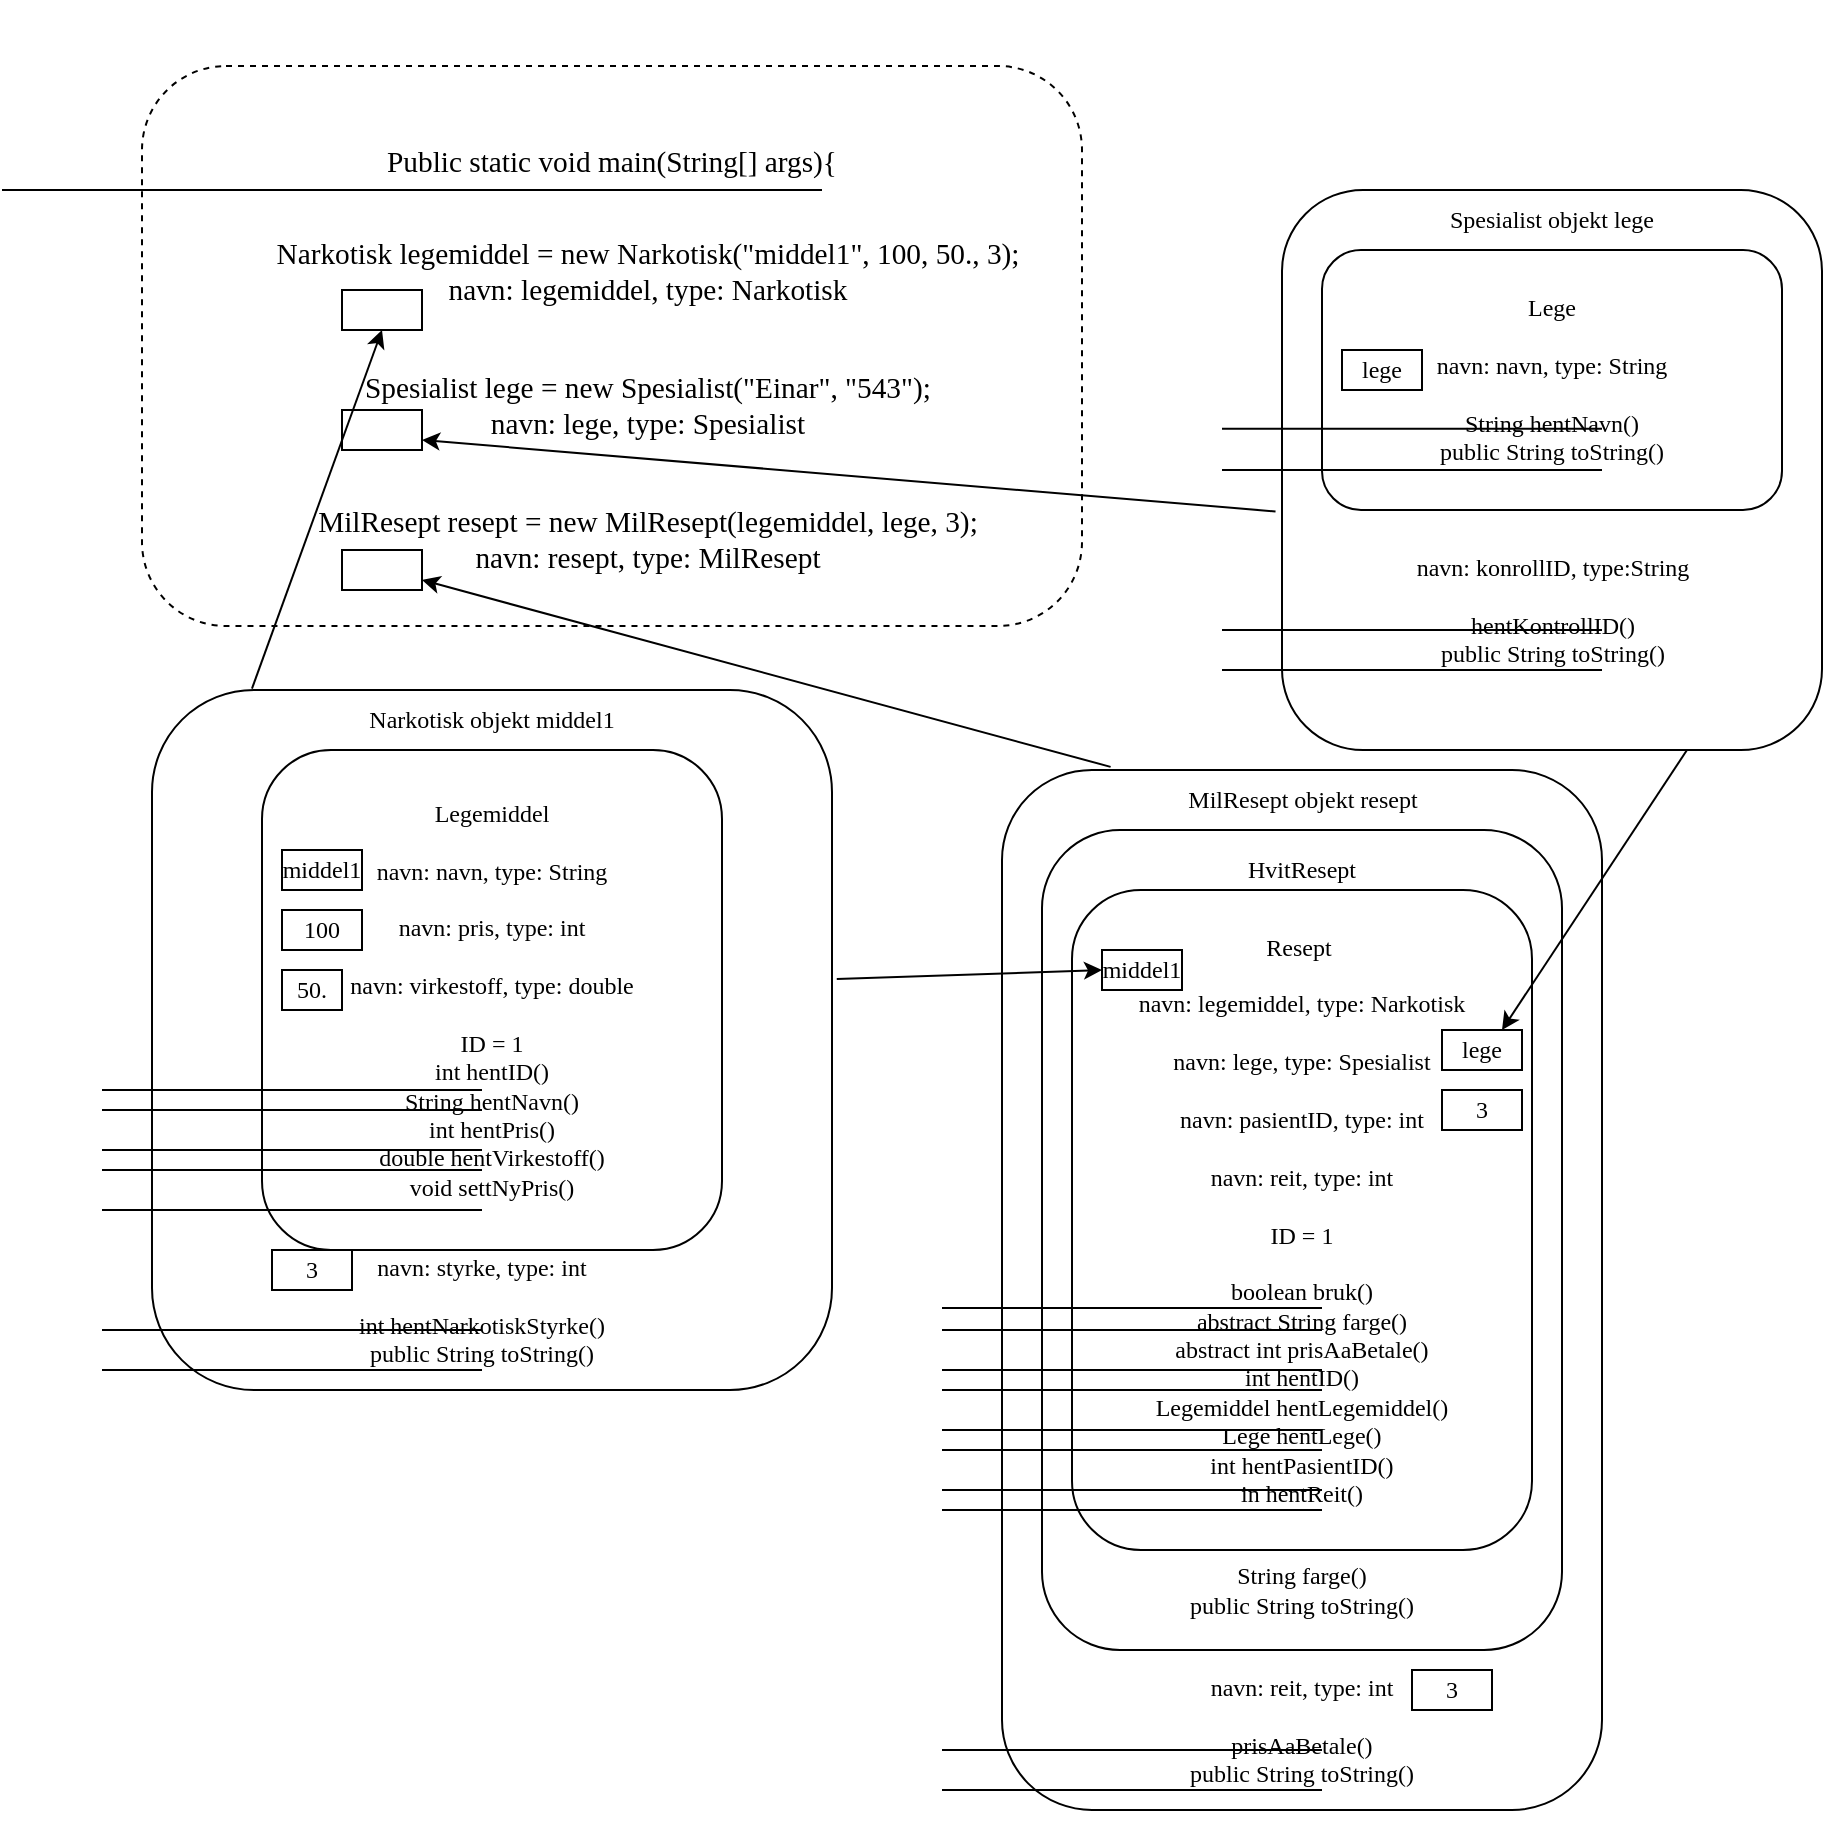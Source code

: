 <mxfile version="16.6.1" type="github">
  <diagram id="8dVjS0QiPwdIKLdyg-7M" name="Page-1">
    <mxGraphModel dx="1203" dy="686" grid="1" gridSize="10" guides="1" tooltips="1" connect="1" arrows="1" fold="1" page="1" pageScale="1" pageWidth="3300" pageHeight="4681" math="0" shadow="0">
      <root>
        <mxCell id="0" />
        <mxCell id="1" parent="0" />
        <mxCell id="KtyqESCiKDdo6HRXqUsq-66" value="" style="rounded=1;whiteSpace=wrap;html=1;fontFamily=Times New Roman;" vertex="1" parent="1">
          <mxGeometry x="660" y="1140" width="300" height="520" as="geometry" />
        </mxCell>
        <mxCell id="KtyqESCiKDdo6HRXqUsq-62" value="" style="rounded=1;whiteSpace=wrap;html=1;fontFamily=Times New Roman;" vertex="1" parent="1">
          <mxGeometry x="680" y="1170" width="260" height="410" as="geometry" />
        </mxCell>
        <mxCell id="KtyqESCiKDdo6HRXqUsq-44" value="" style="rounded=1;whiteSpace=wrap;html=1;fontFamily=Times New Roman;" vertex="1" parent="1">
          <mxGeometry x="800" y="850" width="270" height="280" as="geometry" />
        </mxCell>
        <mxCell id="KtyqESCiKDdo6HRXqUsq-22" value="" style="rounded=1;whiteSpace=wrap;html=1;fontFamily=Times New Roman;" vertex="1" parent="1">
          <mxGeometry x="235" y="1100" width="340" height="350" as="geometry" />
        </mxCell>
        <mxCell id="KtyqESCiKDdo6HRXqUsq-12" value="&lt;br&gt;&lt;br&gt;&lt;br&gt;&lt;br&gt;&lt;br&gt;&lt;span style=&quot;font-family: &amp;#34;calibri&amp;#34; ; font-size: 11pt&quot;&gt;Public static void main(String[] args){&lt;/span&gt;&lt;br&gt;&lt;br&gt;&lt;br&gt;&lt;p style=&quot;margin: 0in ; margin-left: 0.375in ; font-family: &amp;#34;calibri&amp;#34; ; font-size: 11.0pt&quot; lang=&quot;nb-NO&quot;&gt;Narkotisk legemiddel = new Narkotisk(&quot;middel1&quot;, 100, 50., 3);&lt;/p&gt;&lt;p style=&quot;margin: 0in ; margin-left: 0.375in ; font-family: &amp;#34;calibri&amp;#34; ; font-size: 11.0pt&quot; lang=&quot;nb-NO&quot;&gt;navn: legemiddel, type: Narkotisk&lt;/p&gt;&lt;p style=&quot;margin: 0in ; margin-left: 0.375in ; font-family: &amp;#34;calibri&amp;#34; ; font-size: 11.0pt&quot; lang=&quot;nb-NO&quot;&gt;&lt;br&gt;&lt;/p&gt;&lt;br&gt;&lt;p style=&quot;margin: 0in ; margin-left: 0.375in ; font-family: &amp;#34;calibri&amp;#34; ; font-size: 11.0pt&quot; lang=&quot;nb-NO&quot;&gt;Spesialist lege = new Spesialist(&quot;Einar&quot;, &quot;543&quot;);&lt;/p&gt;&lt;p style=&quot;margin: 0in ; margin-left: 0.375in ; font-family: &amp;#34;calibri&amp;#34; ; font-size: 11.0pt&quot; lang=&quot;nb-NO&quot;&gt;navn: lege, type: Spesialist&lt;/p&gt;&lt;p style=&quot;margin: 0in ; margin-left: 0.375in ; font-family: &amp;#34;calibri&amp;#34; ; font-size: 11.0pt&quot; lang=&quot;nb-NO&quot;&gt;&lt;br&gt;&lt;/p&gt;&lt;br&gt;&lt;p style=&quot;margin: 0in ; margin-left: 0.375in ; font-family: &amp;#34;calibri&amp;#34; ; font-size: 11.0pt&quot; lang=&quot;nb-NO&quot;&gt;MilResept resept = new MilResept(legemiddel, lege, 3);&lt;/p&gt;&lt;p style=&quot;margin: 0in ; margin-left: 0.375in ; font-family: &amp;#34;calibri&amp;#34; ; font-size: 11.0pt&quot; lang=&quot;nb-NO&quot;&gt;navn: resept, type: MilResept&lt;/p&gt;&lt;br&gt;&lt;br&gt;&lt;br&gt;&lt;br&gt;" style="rounded=1;whiteSpace=wrap;html=1;fontFamily=Times New Roman;dashed=1;" vertex="1" parent="1">
          <mxGeometry x="230" y="788" width="470" height="280" as="geometry" />
        </mxCell>
        <mxCell id="KtyqESCiKDdo6HRXqUsq-13" value="" style="rounded=0;whiteSpace=wrap;html=1;fontFamily=Times New Roman;" vertex="1" parent="1">
          <mxGeometry x="330" y="900" width="40" height="20" as="geometry" />
        </mxCell>
        <mxCell id="KtyqESCiKDdo6HRXqUsq-14" value="" style="rounded=0;whiteSpace=wrap;html=1;fontFamily=Times New Roman;" vertex="1" parent="1">
          <mxGeometry x="330" y="960" width="40" height="20" as="geometry" />
        </mxCell>
        <mxCell id="KtyqESCiKDdo6HRXqUsq-15" value="" style="rounded=0;whiteSpace=wrap;html=1;fontFamily=Times New Roman;" vertex="1" parent="1">
          <mxGeometry x="330" y="1030" width="40" height="20" as="geometry" />
        </mxCell>
        <mxCell id="KtyqESCiKDdo6HRXqUsq-17" value="" style="endArrow=none;html=1;rounded=0;fontFamily=Times New Roman;" edge="1" parent="1">
          <mxGeometry width="50" height="50" relative="1" as="geometry">
            <mxPoint x="570" y="850" as="sourcePoint" />
            <mxPoint x="160" y="850" as="targetPoint" />
          </mxGeometry>
        </mxCell>
        <mxCell id="KtyqESCiKDdo6HRXqUsq-18" value="Legemiddel&lt;br&gt;&lt;br&gt;navn: navn, type: String&lt;br&gt;&lt;br&gt;navn: pris, type: int&lt;br&gt;&lt;br&gt;navn: virkestoff, type: double&lt;br&gt;&lt;br&gt;ID = 1&lt;br&gt;int hentID()&lt;br&gt;String hentNavn()&lt;br&gt;int hentPris()&lt;br&gt;double hentVirkestoff()&lt;br&gt;void settNyPris()&lt;br&gt;" style="rounded=1;whiteSpace=wrap;html=1;fontFamily=Times New Roman;" vertex="1" parent="1">
          <mxGeometry x="290" y="1130" width="230" height="250" as="geometry" />
        </mxCell>
        <mxCell id="KtyqESCiKDdo6HRXqUsq-19" value="middel1" style="rounded=0;whiteSpace=wrap;html=1;fontFamily=Times New Roman;" vertex="1" parent="1">
          <mxGeometry x="300" y="1180" width="40" height="20" as="geometry" />
        </mxCell>
        <mxCell id="KtyqESCiKDdo6HRXqUsq-20" value="100" style="rounded=0;whiteSpace=wrap;html=1;fontFamily=Times New Roman;" vertex="1" parent="1">
          <mxGeometry x="300" y="1210" width="40" height="20" as="geometry" />
        </mxCell>
        <mxCell id="KtyqESCiKDdo6HRXqUsq-21" value="50." style="rounded=0;whiteSpace=wrap;html=1;fontFamily=Times New Roman;" vertex="1" parent="1">
          <mxGeometry x="300" y="1240" width="30" height="20" as="geometry" />
        </mxCell>
        <mxCell id="KtyqESCiKDdo6HRXqUsq-23" value="Narkotisk objekt middel1" style="text;html=1;strokeColor=none;fillColor=none;align=center;verticalAlign=middle;whiteSpace=wrap;rounded=0;fontFamily=Times New Roman;" vertex="1" parent="1">
          <mxGeometry x="340" y="1100" width="130" height="30" as="geometry" />
        </mxCell>
        <mxCell id="KtyqESCiKDdo6HRXqUsq-24" value="" style="endArrow=none;html=1;rounded=0;fontFamily=Times New Roman;" edge="1" parent="1">
          <mxGeometry width="50" height="50" relative="1" as="geometry">
            <mxPoint x="400" y="1300" as="sourcePoint" />
            <mxPoint x="210" y="1300" as="targetPoint" />
          </mxGeometry>
        </mxCell>
        <mxCell id="KtyqESCiKDdo6HRXqUsq-25" value="" style="endArrow=none;html=1;rounded=0;fontFamily=Times New Roman;" edge="1" parent="1">
          <mxGeometry width="50" height="50" relative="1" as="geometry">
            <mxPoint x="400" y="1310" as="sourcePoint" />
            <mxPoint x="210" y="1310" as="targetPoint" />
          </mxGeometry>
        </mxCell>
        <mxCell id="KtyqESCiKDdo6HRXqUsq-26" value="" style="endArrow=none;html=1;rounded=0;fontFamily=Times New Roman;" edge="1" parent="1">
          <mxGeometry width="50" height="50" relative="1" as="geometry">
            <mxPoint x="400" y="1330" as="sourcePoint" />
            <mxPoint x="210" y="1330" as="targetPoint" />
          </mxGeometry>
        </mxCell>
        <mxCell id="KtyqESCiKDdo6HRXqUsq-27" value="" style="endArrow=none;html=1;rounded=0;fontFamily=Times New Roman;" edge="1" parent="1">
          <mxGeometry width="50" height="50" relative="1" as="geometry">
            <mxPoint x="400" y="1340" as="sourcePoint" />
            <mxPoint x="210" y="1340" as="targetPoint" />
          </mxGeometry>
        </mxCell>
        <mxCell id="KtyqESCiKDdo6HRXqUsq-28" value="" style="endArrow=none;html=1;rounded=0;fontFamily=Times New Roman;" edge="1" parent="1">
          <mxGeometry width="50" height="50" relative="1" as="geometry">
            <mxPoint x="400" y="1360" as="sourcePoint" />
            <mxPoint x="210" y="1360" as="targetPoint" />
          </mxGeometry>
        </mxCell>
        <mxCell id="KtyqESCiKDdo6HRXqUsq-29" value="navn: styrke, type: int&lt;br&gt;&lt;br&gt;int hentNarkotiskStyrke()&lt;br&gt;public String toString()" style="text;html=1;strokeColor=none;fillColor=none;align=center;verticalAlign=middle;whiteSpace=wrap;rounded=0;fontFamily=Times New Roman;" vertex="1" parent="1">
          <mxGeometry x="310" y="1380" width="180" height="60" as="geometry" />
        </mxCell>
        <mxCell id="KtyqESCiKDdo6HRXqUsq-31" value="" style="endArrow=none;html=1;rounded=0;fontFamily=Times New Roman;" edge="1" parent="1">
          <mxGeometry width="50" height="50" relative="1" as="geometry">
            <mxPoint x="400" y="1420" as="sourcePoint" />
            <mxPoint x="210" y="1420" as="targetPoint" />
          </mxGeometry>
        </mxCell>
        <mxCell id="KtyqESCiKDdo6HRXqUsq-32" value="" style="endArrow=none;html=1;rounded=0;fontFamily=Times New Roman;" edge="1" parent="1">
          <mxGeometry width="50" height="50" relative="1" as="geometry">
            <mxPoint x="400" y="1440" as="sourcePoint" />
            <mxPoint x="210" y="1440" as="targetPoint" />
          </mxGeometry>
        </mxCell>
        <mxCell id="KtyqESCiKDdo6HRXqUsq-33" value="3" style="rounded=0;whiteSpace=wrap;html=1;fontFamily=Times New Roman;" vertex="1" parent="1">
          <mxGeometry x="295" y="1380" width="40" height="20" as="geometry" />
        </mxCell>
        <mxCell id="KtyqESCiKDdo6HRXqUsq-34" value="" style="endArrow=classic;html=1;rounded=0;fontFamily=Times New Roman;entryX=0.5;entryY=1;entryDx=0;entryDy=0;exitX=0.147;exitY=-0.002;exitDx=0;exitDy=0;exitPerimeter=0;" edge="1" parent="1" source="KtyqESCiKDdo6HRXqUsq-22" target="KtyqESCiKDdo6HRXqUsq-13">
          <mxGeometry width="50" height="50" relative="1" as="geometry">
            <mxPoint x="160" y="920" as="sourcePoint" />
            <mxPoint x="170" y="920" as="targetPoint" />
          </mxGeometry>
        </mxCell>
        <mxCell id="KtyqESCiKDdo6HRXqUsq-38" value="Lege&lt;br&gt;&lt;br&gt;navn: navn, type: String&lt;br&gt;&lt;br&gt;String hentNavn()&lt;br&gt;public String toString()" style="rounded=1;whiteSpace=wrap;html=1;fontFamily=Times New Roman;" vertex="1" parent="1">
          <mxGeometry x="820" y="880" width="230" height="130" as="geometry" />
        </mxCell>
        <mxCell id="KtyqESCiKDdo6HRXqUsq-42" value="" style="endArrow=none;html=1;rounded=0;fontFamily=Times New Roman;" edge="1" parent="1">
          <mxGeometry width="50" height="50" relative="1" as="geometry">
            <mxPoint x="960" y="969.41" as="sourcePoint" />
            <mxPoint x="770" y="969.41" as="targetPoint" />
          </mxGeometry>
        </mxCell>
        <mxCell id="KtyqESCiKDdo6HRXqUsq-43" value="" style="endArrow=none;html=1;rounded=0;fontFamily=Times New Roman;" edge="1" parent="1">
          <mxGeometry width="50" height="50" relative="1" as="geometry">
            <mxPoint x="960" y="990.0" as="sourcePoint" />
            <mxPoint x="770" y="990.0" as="targetPoint" />
          </mxGeometry>
        </mxCell>
        <mxCell id="KtyqESCiKDdo6HRXqUsq-45" value="Spesialist objekt lege" style="text;html=1;strokeColor=none;fillColor=none;align=center;verticalAlign=middle;whiteSpace=wrap;rounded=0;fontFamily=Times New Roman;" vertex="1" parent="1">
          <mxGeometry x="865" y="850" width="140" height="30" as="geometry" />
        </mxCell>
        <mxCell id="KtyqESCiKDdo6HRXqUsq-46" value="navn: konrollID, type:String&lt;br&gt;&lt;br&gt;hentKontrollID()&lt;br&gt;public String toString()" style="text;html=1;strokeColor=none;fillColor=none;align=center;verticalAlign=middle;whiteSpace=wrap;rounded=0;fontFamily=Times New Roman;" vertex="1" parent="1">
          <mxGeometry x="842.5" y="1000" width="185" height="120" as="geometry" />
        </mxCell>
        <mxCell id="KtyqESCiKDdo6HRXqUsq-47" value="lege" style="rounded=0;whiteSpace=wrap;html=1;fontFamily=Times New Roman;" vertex="1" parent="1">
          <mxGeometry x="830" y="930" width="40" height="20" as="geometry" />
        </mxCell>
        <mxCell id="KtyqESCiKDdo6HRXqUsq-48" value="" style="endArrow=none;html=1;rounded=0;fontFamily=Times New Roman;" edge="1" parent="1">
          <mxGeometry width="50" height="50" relative="1" as="geometry">
            <mxPoint x="960" y="1070.0" as="sourcePoint" />
            <mxPoint x="770" y="1070.0" as="targetPoint" />
          </mxGeometry>
        </mxCell>
        <mxCell id="KtyqESCiKDdo6HRXqUsq-49" value="" style="endArrow=none;html=1;rounded=0;fontFamily=Times New Roman;" edge="1" parent="1">
          <mxGeometry width="50" height="50" relative="1" as="geometry">
            <mxPoint x="960" y="1090.0" as="sourcePoint" />
            <mxPoint x="770" y="1090.0" as="targetPoint" />
          </mxGeometry>
        </mxCell>
        <mxCell id="KtyqESCiKDdo6HRXqUsq-50" value="" style="endArrow=classic;html=1;rounded=0;fontFamily=Times New Roman;entryX=1;entryY=0.75;entryDx=0;entryDy=0;exitX=-0.012;exitY=0.574;exitDx=0;exitDy=0;exitPerimeter=0;" edge="1" parent="1" source="KtyqESCiKDdo6HRXqUsq-44" target="KtyqESCiKDdo6HRXqUsq-14">
          <mxGeometry width="50" height="50" relative="1" as="geometry">
            <mxPoint x="600" y="1100" as="sourcePoint" />
            <mxPoint x="650" y="1050" as="targetPoint" />
          </mxGeometry>
        </mxCell>
        <mxCell id="KtyqESCiKDdo6HRXqUsq-51" value="Resept&amp;nbsp;&lt;br&gt;&lt;br&gt;navn: legemiddel, type: Narkotisk&lt;br&gt;&lt;br&gt;navn: lege, type: Spesialist&lt;br&gt;&lt;br&gt;navn: pasientID, type: int&lt;br&gt;&lt;br&gt;navn: reit, type: int&lt;br&gt;&lt;br&gt;ID = 1&lt;br&gt;&lt;br&gt;boolean bruk()&lt;br&gt;abstract String farge()&lt;br&gt;abstract int prisAaBetale()&lt;br&gt;int hentID()&lt;br&gt;Legemiddel hentLegemiddel()&lt;br&gt;Lege hentLege()&lt;br&gt;int hentPasientID()&lt;br&gt;in hentReit()" style="rounded=1;whiteSpace=wrap;html=1;fontFamily=Times New Roman;" vertex="1" parent="1">
          <mxGeometry x="695" y="1200" width="230" height="330" as="geometry" />
        </mxCell>
        <mxCell id="KtyqESCiKDdo6HRXqUsq-53" value="" style="endArrow=none;html=1;rounded=0;fontFamily=Times New Roman;" edge="1" parent="1">
          <mxGeometry width="50" height="50" relative="1" as="geometry">
            <mxPoint x="820" y="1409" as="sourcePoint" />
            <mxPoint x="630" y="1409" as="targetPoint" />
          </mxGeometry>
        </mxCell>
        <mxCell id="KtyqESCiKDdo6HRXqUsq-54" value="" style="endArrow=none;html=1;rounded=0;fontFamily=Times New Roman;" edge="1" parent="1">
          <mxGeometry width="50" height="50" relative="1" as="geometry">
            <mxPoint x="820" y="1420" as="sourcePoint" />
            <mxPoint x="630" y="1420" as="targetPoint" />
          </mxGeometry>
        </mxCell>
        <mxCell id="KtyqESCiKDdo6HRXqUsq-55" value="" style="endArrow=none;html=1;rounded=0;fontFamily=Times New Roman;" edge="1" parent="1">
          <mxGeometry width="50" height="50" relative="1" as="geometry">
            <mxPoint x="820" y="1440" as="sourcePoint" />
            <mxPoint x="630.0" y="1440" as="targetPoint" />
          </mxGeometry>
        </mxCell>
        <mxCell id="KtyqESCiKDdo6HRXqUsq-56" value="" style="endArrow=none;html=1;rounded=0;fontFamily=Times New Roman;" edge="1" parent="1">
          <mxGeometry width="50" height="50" relative="1" as="geometry">
            <mxPoint x="820" y="1450" as="sourcePoint" />
            <mxPoint x="630.0" y="1450" as="targetPoint" />
          </mxGeometry>
        </mxCell>
        <mxCell id="KtyqESCiKDdo6HRXqUsq-57" value="" style="endArrow=none;html=1;rounded=0;fontFamily=Times New Roman;" edge="1" parent="1">
          <mxGeometry width="50" height="50" relative="1" as="geometry">
            <mxPoint x="820" y="1470" as="sourcePoint" />
            <mxPoint x="630.0" y="1470" as="targetPoint" />
          </mxGeometry>
        </mxCell>
        <mxCell id="KtyqESCiKDdo6HRXqUsq-58" value="" style="endArrow=none;html=1;rounded=0;fontFamily=Times New Roman;" edge="1" parent="1">
          <mxGeometry width="50" height="50" relative="1" as="geometry">
            <mxPoint x="820" y="1480" as="sourcePoint" />
            <mxPoint x="630.0" y="1480" as="targetPoint" />
          </mxGeometry>
        </mxCell>
        <mxCell id="KtyqESCiKDdo6HRXqUsq-59" value="" style="endArrow=none;html=1;rounded=0;fontFamily=Times New Roman;" edge="1" parent="1">
          <mxGeometry width="50" height="50" relative="1" as="geometry">
            <mxPoint x="820" y="1500" as="sourcePoint" />
            <mxPoint x="630.0" y="1500" as="targetPoint" />
          </mxGeometry>
        </mxCell>
        <mxCell id="KtyqESCiKDdo6HRXqUsq-60" value="" style="endArrow=none;html=1;rounded=0;fontFamily=Times New Roman;" edge="1" parent="1">
          <mxGeometry width="50" height="50" relative="1" as="geometry">
            <mxPoint x="820" y="1510" as="sourcePoint" />
            <mxPoint x="630.0" y="1510" as="targetPoint" />
          </mxGeometry>
        </mxCell>
        <mxCell id="KtyqESCiKDdo6HRXqUsq-63" value="HvitResept" style="text;html=1;strokeColor=none;fillColor=none;align=center;verticalAlign=middle;whiteSpace=wrap;rounded=0;fontFamily=Times New Roman;" vertex="1" parent="1">
          <mxGeometry x="740" y="1175" width="140" height="30" as="geometry" />
        </mxCell>
        <mxCell id="KtyqESCiKDdo6HRXqUsq-65" value="String farge()&lt;br&gt;public String toString()" style="text;html=1;strokeColor=none;fillColor=none;align=center;verticalAlign=middle;whiteSpace=wrap;rounded=0;fontFamily=Times New Roman;" vertex="1" parent="1">
          <mxGeometry x="720" y="1520" width="180" height="60" as="geometry" />
        </mxCell>
        <mxCell id="KtyqESCiKDdo6HRXqUsq-67" value="MilResept objekt resept" style="text;html=1;strokeColor=none;fillColor=none;align=center;verticalAlign=middle;whiteSpace=wrap;rounded=0;fontFamily=Times New Roman;" vertex="1" parent="1">
          <mxGeometry x="735.63" y="1140" width="148.75" height="30" as="geometry" />
        </mxCell>
        <mxCell id="KtyqESCiKDdo6HRXqUsq-68" value="navn: reit, type: int&lt;br&gt;&lt;br&gt;prisAaBetale()&lt;br&gt;public String toString()" style="text;html=1;strokeColor=none;fillColor=none;align=center;verticalAlign=middle;whiteSpace=wrap;rounded=0;fontFamily=Times New Roman;" vertex="1" parent="1">
          <mxGeometry x="690" y="1570" width="240" height="100" as="geometry" />
        </mxCell>
        <mxCell id="KtyqESCiKDdo6HRXqUsq-69" value="" style="endArrow=none;html=1;rounded=0;fontFamily=Times New Roman;" edge="1" parent="1">
          <mxGeometry width="50" height="50" relative="1" as="geometry">
            <mxPoint x="820" y="1630" as="sourcePoint" />
            <mxPoint x="630.0" y="1630" as="targetPoint" />
          </mxGeometry>
        </mxCell>
        <mxCell id="KtyqESCiKDdo6HRXqUsq-70" value="" style="endArrow=none;html=1;rounded=0;fontFamily=Times New Roman;" edge="1" parent="1">
          <mxGeometry width="50" height="50" relative="1" as="geometry">
            <mxPoint x="820" y="1650" as="sourcePoint" />
            <mxPoint x="630.0" y="1650" as="targetPoint" />
          </mxGeometry>
        </mxCell>
        <mxCell id="KtyqESCiKDdo6HRXqUsq-71" value="" style="endArrow=classic;html=1;rounded=0;fontFamily=Times New Roman;entryX=1;entryY=0.75;entryDx=0;entryDy=0;exitX=0.181;exitY=-0.003;exitDx=0;exitDy=0;exitPerimeter=0;" edge="1" parent="1" source="KtyqESCiKDdo6HRXqUsq-66" target="KtyqESCiKDdo6HRXqUsq-15">
          <mxGeometry width="50" height="50" relative="1" as="geometry">
            <mxPoint x="620" y="1010" as="sourcePoint" />
            <mxPoint x="670" y="960" as="targetPoint" />
          </mxGeometry>
        </mxCell>
        <mxCell id="KtyqESCiKDdo6HRXqUsq-72" value="middel1" style="rounded=0;whiteSpace=wrap;html=1;fontFamily=Times New Roman;" vertex="1" parent="1">
          <mxGeometry x="710" y="1230" width="40" height="20" as="geometry" />
        </mxCell>
        <mxCell id="KtyqESCiKDdo6HRXqUsq-73" value="lege" style="rounded=0;whiteSpace=wrap;html=1;fontFamily=Times New Roman;" vertex="1" parent="1">
          <mxGeometry x="880" y="1270" width="40" height="20" as="geometry" />
        </mxCell>
        <mxCell id="KtyqESCiKDdo6HRXqUsq-74" value="3" style="rounded=0;whiteSpace=wrap;html=1;fontFamily=Times New Roman;" vertex="1" parent="1">
          <mxGeometry x="880" y="1300" width="40" height="20" as="geometry" />
        </mxCell>
        <mxCell id="KtyqESCiKDdo6HRXqUsq-75" value="3" style="rounded=0;whiteSpace=wrap;html=1;fontFamily=Times New Roman;" vertex="1" parent="1">
          <mxGeometry x="865" y="1590" width="40" height="20" as="geometry" />
        </mxCell>
        <mxCell id="KtyqESCiKDdo6HRXqUsq-76" value="" style="endArrow=classic;html=1;rounded=0;fontFamily=Times New Roman;entryX=0;entryY=0.5;entryDx=0;entryDy=0;exitX=1.007;exitY=0.413;exitDx=0;exitDy=0;exitPerimeter=0;" edge="1" parent="1" source="KtyqESCiKDdo6HRXqUsq-22" target="KtyqESCiKDdo6HRXqUsq-72">
          <mxGeometry width="50" height="50" relative="1" as="geometry">
            <mxPoint x="580" y="1240" as="sourcePoint" />
            <mxPoint x="630" y="1190" as="targetPoint" />
          </mxGeometry>
        </mxCell>
        <mxCell id="KtyqESCiKDdo6HRXqUsq-77" value="" style="endArrow=classic;html=1;rounded=0;fontFamily=Times New Roman;exitX=0.75;exitY=1;exitDx=0;exitDy=0;entryX=0.75;entryY=0;entryDx=0;entryDy=0;" edge="1" parent="1" source="KtyqESCiKDdo6HRXqUsq-44" target="KtyqESCiKDdo6HRXqUsq-73">
          <mxGeometry width="50" height="50" relative="1" as="geometry">
            <mxPoint x="580" y="1180" as="sourcePoint" />
            <mxPoint x="630" y="1130" as="targetPoint" />
          </mxGeometry>
        </mxCell>
      </root>
    </mxGraphModel>
  </diagram>
</mxfile>
